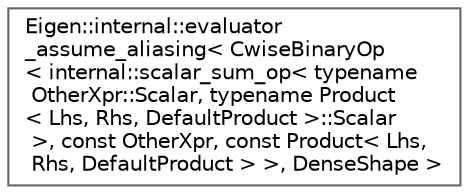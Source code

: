 digraph "Graphical Class Hierarchy"
{
 // LATEX_PDF_SIZE
  bgcolor="transparent";
  edge [fontname=Helvetica,fontsize=10,labelfontname=Helvetica,labelfontsize=10];
  node [fontname=Helvetica,fontsize=10,shape=box,height=0.2,width=0.4];
  rankdir="LR";
  Node0 [id="Node000000",label="Eigen::internal::evaluator\l_assume_aliasing\< CwiseBinaryOp\l\< internal::scalar_sum_op\< typename\l OtherXpr::Scalar, typename Product\l\< Lhs, Rhs, DefaultProduct \>::Scalar\l \>, const OtherXpr, const Product\< Lhs,\l Rhs, DefaultProduct \> \>, DenseShape \>",height=0.2,width=0.4,color="grey40", fillcolor="white", style="filled",URL="$structEigen_1_1internal_1_1evaluator__assume__aliasing_3_01CwiseBinaryOp_3_01internal_1_1scalar_3afd4b81c2260845cfc9d9e71b0bc834.html",tooltip=" "];
}
